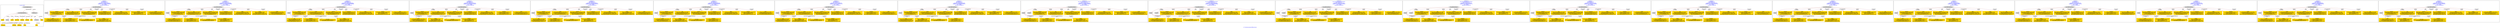 digraph n0 {
fontcolor="blue"
remincross="true"
label="s17-s-houston-museum-of-fine-arts.json"
subgraph cluster_0 {
label="1-correct model"
n2[style="filled",color="white",fillcolor="lightgray",label="CulturalHeritageObject1"];
n3[shape="plaintext",style="filled",fillcolor="gold",label="artyear"];
n4[style="filled",color="white",fillcolor="lightgray",label="Person1"];
n5[shape="plaintext",style="filled",fillcolor="gold",label="artdesc"];
n6[shape="plaintext",style="filled",fillcolor="gold",label="dimensions"];
n7[shape="plaintext",style="filled",fillcolor="gold",label="technique"];
n8[shape="plaintext",style="filled",fillcolor="gold",label="credittext"];
n9[shape="plaintext",style="filled",fillcolor="gold",label="title"];
n10[style="filled",color="white",fillcolor="lightgray",label="Document1"];
n11[shape="plaintext",style="filled",fillcolor="gold",label="nationality"];
n12[shape="plaintext",style="filled",fillcolor="gold",label="birthDate"];
n13[shape="plaintext",style="filled",fillcolor="gold",label="deathDate"];
n14[shape="plaintext",style="filled",fillcolor="gold",label="artist"];
n15[style="filled",color="white",fillcolor="lightgray",label="EuropeanaAggregation1"];
n16[style="filled",color="white",fillcolor="lightgray",label="WebResource1"];
n17[shape="plaintext",style="filled",fillcolor="gold",label="photo"];
n18[shape="plaintext",style="filled",fillcolor="gold",label="link"];
}
subgraph cluster_1 {
label="candidate 0\nlink coherence:1.0\nnode coherence:1.0\nconfidence:0.5729585574066515\nmapping score:0.6606831554991869\ncost:11.99999\n-precision:0.58-recall:0.44"
n20[style="filled",color="white",fillcolor="lightgray",label="CulturalHeritageObject1"];
n21[style="filled",color="white",fillcolor="lightgray",label="Person1"];
n22[shape="plaintext",style="filled",fillcolor="gold",label="artist\n[Person,nameOfThePerson,0.936]\n[CulturalHeritageObject,provenance,0.041]\n[CulturalHeritageObject,title,0.022]\n[Person,countryAssociatedWithThePerson,0.001]"];
n23[shape="plaintext",style="filled",fillcolor="gold",label="technique\n[CulturalHeritageObject,medium,0.997]\n[CulturalHeritageObject,title,0.002]\n[Concept,prefLabel,0.001]\n[Person,nameOfThePerson,0.001]"];
n24[shape="plaintext",style="filled",fillcolor="gold",label="title\n[CulturalHeritageObject,title,0.896]\n[Person,nameOfThePerson,0.067]\n[CulturalHeritageObject,provenance,0.026]\n[CulturalHeritageObject,extent,0.01]"];
n25[shape="plaintext",style="filled",fillcolor="gold",label="credittext\n[CulturalHeritageObject,provenance,0.918]\n[CulturalHeritageObject,rightsHolder,0.055]\n[CulturalHeritageObject,title,0.016]\n[Person,nameOfThePerson,0.011]"];
n26[shape="plaintext",style="filled",fillcolor="gold",label="dimensions\n[CulturalHeritageObject,extent,0.792]\n[Person,nameOfThePerson,0.207]\n[CulturalHeritageObject,title,0.001]\n[CulturalHeritageObject,medium,0.0]"];
n27[shape="plaintext",style="filled",fillcolor="gold",label="deathDate\n[Person,dateOfDeath,0.671]\n[CulturalHeritageObject,created,0.25]\n[Person,dateOfBirth,0.079]\n[CulturalHeritageObject,provenance,0.001]"];
n28[shape="plaintext",style="filled",fillcolor="gold",label="photo\n[Person,nameOfThePerson,0.946]\n[CulturalHeritageObject,extent,0.052]\n[CulturalHeritageObject,created,0.002]\n[CulturalHeritageObject,accessionNumber,0.001]"];
n29[shape="plaintext",style="filled",fillcolor="gold",label="nationality\n[Person,countryAssociatedWithThePerson,1.0]\n[CulturalHeritageObject,title,0.0]"];
n30[shape="plaintext",style="filled",fillcolor="gold",label="artyear\n[Person,dateOfDeath,0.434]\n[Person,dateOfBirth,0.234]\n[CulturalHeritageObject,created,0.228]\n[CulturalHeritageObject,provenance,0.104]"];
n31[shape="plaintext",style="filled",fillcolor="gold",label="birthDate\n[CulturalHeritageObject,created,0.476]\n[Person,dateOfBirth,0.407]\n[Person,dateOfDeath,0.114]\n[CulturalHeritageObject,provenance,0.004]"];
n32[shape="plaintext",style="filled",fillcolor="gold",label="artdesc\n[CulturalHeritageObject,title,0.639]\n[CulturalHeritageObject,provenance,0.246]\n[Person,nameOfThePerson,0.067]\n[Person,countryAssociatedWithThePerson,0.048]"];
}
subgraph cluster_2 {
label="candidate 1\nlink coherence:1.0\nnode coherence:1.0\nconfidence:0.5661967019280861\nmapping score:0.6584292036729984\ncost:11.99999\n-precision:0.75-recall:0.56"
n34[style="filled",color="white",fillcolor="lightgray",label="CulturalHeritageObject1"];
n35[style="filled",color="white",fillcolor="lightgray",label="Person1"];
n36[shape="plaintext",style="filled",fillcolor="gold",label="artist\n[Person,nameOfThePerson,0.936]\n[CulturalHeritageObject,provenance,0.041]\n[CulturalHeritageObject,title,0.022]\n[Person,countryAssociatedWithThePerson,0.001]"];
n37[shape="plaintext",style="filled",fillcolor="gold",label="technique\n[CulturalHeritageObject,medium,0.997]\n[CulturalHeritageObject,title,0.002]\n[Concept,prefLabel,0.001]\n[Person,nameOfThePerson,0.001]"];
n38[shape="plaintext",style="filled",fillcolor="gold",label="title\n[CulturalHeritageObject,title,0.896]\n[Person,nameOfThePerson,0.067]\n[CulturalHeritageObject,provenance,0.026]\n[CulturalHeritageObject,extent,0.01]"];
n39[shape="plaintext",style="filled",fillcolor="gold",label="credittext\n[CulturalHeritageObject,provenance,0.918]\n[CulturalHeritageObject,rightsHolder,0.055]\n[CulturalHeritageObject,title,0.016]\n[Person,nameOfThePerson,0.011]"];
n40[shape="plaintext",style="filled",fillcolor="gold",label="dimensions\n[CulturalHeritageObject,extent,0.792]\n[Person,nameOfThePerson,0.207]\n[CulturalHeritageObject,title,0.001]\n[CulturalHeritageObject,medium,0.0]"];
n41[shape="plaintext",style="filled",fillcolor="gold",label="deathDate\n[Person,dateOfDeath,0.671]\n[CulturalHeritageObject,created,0.25]\n[Person,dateOfBirth,0.079]\n[CulturalHeritageObject,provenance,0.001]"];
n42[shape="plaintext",style="filled",fillcolor="gold",label="photo\n[Person,nameOfThePerson,0.946]\n[CulturalHeritageObject,extent,0.052]\n[CulturalHeritageObject,created,0.002]\n[CulturalHeritageObject,accessionNumber,0.001]"];
n43[shape="plaintext",style="filled",fillcolor="gold",label="nationality\n[Person,countryAssociatedWithThePerson,1.0]\n[CulturalHeritageObject,title,0.0]"];
n44[shape="plaintext",style="filled",fillcolor="gold",label="artyear\n[Person,dateOfDeath,0.434]\n[Person,dateOfBirth,0.234]\n[CulturalHeritageObject,created,0.228]\n[CulturalHeritageObject,provenance,0.104]"];
n45[shape="plaintext",style="filled",fillcolor="gold",label="birthDate\n[CulturalHeritageObject,created,0.476]\n[Person,dateOfBirth,0.407]\n[Person,dateOfDeath,0.114]\n[CulturalHeritageObject,provenance,0.004]"];
n46[shape="plaintext",style="filled",fillcolor="gold",label="artdesc\n[CulturalHeritageObject,title,0.639]\n[CulturalHeritageObject,provenance,0.246]\n[Person,nameOfThePerson,0.067]\n[Person,countryAssociatedWithThePerson,0.048]"];
}
subgraph cluster_3 {
label="candidate 10\nlink coherence:1.0\nnode coherence:1.0\nconfidence:0.45194732006549043\nmapping score:0.6203460763854666\ncost:11.99999\n-precision:0.42-recall:0.31"
n48[style="filled",color="white",fillcolor="lightgray",label="CulturalHeritageObject1"];
n49[style="filled",color="white",fillcolor="lightgray",label="Person1"];
n50[shape="plaintext",style="filled",fillcolor="gold",label="title\n[CulturalHeritageObject,title,0.896]\n[Person,nameOfThePerson,0.067]\n[CulturalHeritageObject,provenance,0.026]\n[CulturalHeritageObject,extent,0.01]"];
n51[shape="plaintext",style="filled",fillcolor="gold",label="technique\n[CulturalHeritageObject,medium,0.997]\n[CulturalHeritageObject,title,0.002]\n[Concept,prefLabel,0.001]\n[Person,nameOfThePerson,0.001]"];
n52[shape="plaintext",style="filled",fillcolor="gold",label="artdesc\n[CulturalHeritageObject,title,0.639]\n[CulturalHeritageObject,provenance,0.246]\n[Person,nameOfThePerson,0.067]\n[Person,countryAssociatedWithThePerson,0.048]"];
n53[shape="plaintext",style="filled",fillcolor="gold",label="credittext\n[CulturalHeritageObject,provenance,0.918]\n[CulturalHeritageObject,rightsHolder,0.055]\n[CulturalHeritageObject,title,0.016]\n[Person,nameOfThePerson,0.011]"];
n54[shape="plaintext",style="filled",fillcolor="gold",label="dimensions\n[CulturalHeritageObject,extent,0.792]\n[Person,nameOfThePerson,0.207]\n[CulturalHeritageObject,title,0.001]\n[CulturalHeritageObject,medium,0.0]"];
n55[shape="plaintext",style="filled",fillcolor="gold",label="deathDate\n[Person,dateOfDeath,0.671]\n[CulturalHeritageObject,created,0.25]\n[Person,dateOfBirth,0.079]\n[CulturalHeritageObject,provenance,0.001]"];
n56[shape="plaintext",style="filled",fillcolor="gold",label="photo\n[Person,nameOfThePerson,0.946]\n[CulturalHeritageObject,extent,0.052]\n[CulturalHeritageObject,created,0.002]\n[CulturalHeritageObject,accessionNumber,0.001]"];
n57[shape="plaintext",style="filled",fillcolor="gold",label="nationality\n[Person,countryAssociatedWithThePerson,1.0]\n[CulturalHeritageObject,title,0.0]"];
n58[shape="plaintext",style="filled",fillcolor="gold",label="artyear\n[Person,dateOfDeath,0.434]\n[Person,dateOfBirth,0.234]\n[CulturalHeritageObject,created,0.228]\n[CulturalHeritageObject,provenance,0.104]"];
n59[shape="plaintext",style="filled",fillcolor="gold",label="birthDate\n[CulturalHeritageObject,created,0.476]\n[Person,dateOfBirth,0.407]\n[Person,dateOfDeath,0.114]\n[CulturalHeritageObject,provenance,0.004]"];
n60[shape="plaintext",style="filled",fillcolor="gold",label="artist\n[Person,nameOfThePerson,0.936]\n[CulturalHeritageObject,provenance,0.041]\n[CulturalHeritageObject,title,0.022]\n[Person,countryAssociatedWithThePerson,0.001]"];
}
subgraph cluster_4 {
label="candidate 11\nlink coherence:1.0\nnode coherence:1.0\nconfidence:0.44894265761052154\nmapping score:0.6193445222338102\ncost:11.99999\n-precision:0.5-recall:0.38"
n62[style="filled",color="white",fillcolor="lightgray",label="CulturalHeritageObject1"];
n63[style="filled",color="white",fillcolor="lightgray",label="Person1"];
n64[shape="plaintext",style="filled",fillcolor="gold",label="artdesc\n[CulturalHeritageObject,title,0.639]\n[CulturalHeritageObject,provenance,0.246]\n[Person,nameOfThePerson,0.067]\n[Person,countryAssociatedWithThePerson,0.048]"];
n65[shape="plaintext",style="filled",fillcolor="gold",label="technique\n[CulturalHeritageObject,medium,0.997]\n[CulturalHeritageObject,title,0.002]\n[Concept,prefLabel,0.001]\n[Person,nameOfThePerson,0.001]"];
n66[shape="plaintext",style="filled",fillcolor="gold",label="title\n[CulturalHeritageObject,title,0.896]\n[Person,nameOfThePerson,0.067]\n[CulturalHeritageObject,provenance,0.026]\n[CulturalHeritageObject,extent,0.01]"];
n67[shape="plaintext",style="filled",fillcolor="gold",label="credittext\n[CulturalHeritageObject,provenance,0.918]\n[CulturalHeritageObject,rightsHolder,0.055]\n[CulturalHeritageObject,title,0.016]\n[Person,nameOfThePerson,0.011]"];
n68[shape="plaintext",style="filled",fillcolor="gold",label="dimensions\n[CulturalHeritageObject,extent,0.792]\n[Person,nameOfThePerson,0.207]\n[CulturalHeritageObject,title,0.001]\n[CulturalHeritageObject,medium,0.0]"];
n69[shape="plaintext",style="filled",fillcolor="gold",label="artyear\n[Person,dateOfDeath,0.434]\n[Person,dateOfBirth,0.234]\n[CulturalHeritageObject,created,0.228]\n[CulturalHeritageObject,provenance,0.104]"];
n70[shape="plaintext",style="filled",fillcolor="gold",label="photo\n[Person,nameOfThePerson,0.946]\n[CulturalHeritageObject,extent,0.052]\n[CulturalHeritageObject,created,0.002]\n[CulturalHeritageObject,accessionNumber,0.001]"];
n71[shape="plaintext",style="filled",fillcolor="gold",label="nationality\n[Person,countryAssociatedWithThePerson,1.0]\n[CulturalHeritageObject,title,0.0]"];
n72[shape="plaintext",style="filled",fillcolor="gold",label="deathDate\n[Person,dateOfDeath,0.671]\n[CulturalHeritageObject,created,0.25]\n[Person,dateOfBirth,0.079]\n[CulturalHeritageObject,provenance,0.001]"];
n73[shape="plaintext",style="filled",fillcolor="gold",label="birthDate\n[CulturalHeritageObject,created,0.476]\n[Person,dateOfBirth,0.407]\n[Person,dateOfDeath,0.114]\n[CulturalHeritageObject,provenance,0.004]"];
n74[shape="plaintext",style="filled",fillcolor="gold",label="artist\n[Person,nameOfThePerson,0.936]\n[CulturalHeritageObject,provenance,0.041]\n[CulturalHeritageObject,title,0.022]\n[Person,countryAssociatedWithThePerson,0.001]"];
}
subgraph cluster_5 {
label="candidate 12\nlink coherence:1.0\nnode coherence:1.0\nconfidence:0.4451854645869252\nmapping score:0.6180921245592782\ncost:11.99999\n-precision:0.58-recall:0.44"
n76[style="filled",color="white",fillcolor="lightgray",label="CulturalHeritageObject1"];
n77[style="filled",color="white",fillcolor="lightgray",label="Person1"];
n78[shape="plaintext",style="filled",fillcolor="gold",label="title\n[CulturalHeritageObject,title,0.896]\n[Person,nameOfThePerson,0.067]\n[CulturalHeritageObject,provenance,0.026]\n[CulturalHeritageObject,extent,0.01]"];
n79[shape="plaintext",style="filled",fillcolor="gold",label="technique\n[CulturalHeritageObject,medium,0.997]\n[CulturalHeritageObject,title,0.002]\n[Concept,prefLabel,0.001]\n[Person,nameOfThePerson,0.001]"];
n80[shape="plaintext",style="filled",fillcolor="gold",label="artdesc\n[CulturalHeritageObject,title,0.639]\n[CulturalHeritageObject,provenance,0.246]\n[Person,nameOfThePerson,0.067]\n[Person,countryAssociatedWithThePerson,0.048]"];
n81[shape="plaintext",style="filled",fillcolor="gold",label="credittext\n[CulturalHeritageObject,provenance,0.918]\n[CulturalHeritageObject,rightsHolder,0.055]\n[CulturalHeritageObject,title,0.016]\n[Person,nameOfThePerson,0.011]"];
n82[shape="plaintext",style="filled",fillcolor="gold",label="dimensions\n[CulturalHeritageObject,extent,0.792]\n[Person,nameOfThePerson,0.207]\n[CulturalHeritageObject,title,0.001]\n[CulturalHeritageObject,medium,0.0]"];
n83[shape="plaintext",style="filled",fillcolor="gold",label="deathDate\n[Person,dateOfDeath,0.671]\n[CulturalHeritageObject,created,0.25]\n[Person,dateOfBirth,0.079]\n[CulturalHeritageObject,provenance,0.001]"];
n84[shape="plaintext",style="filled",fillcolor="gold",label="photo\n[Person,nameOfThePerson,0.946]\n[CulturalHeritageObject,extent,0.052]\n[CulturalHeritageObject,created,0.002]\n[CulturalHeritageObject,accessionNumber,0.001]"];
n85[shape="plaintext",style="filled",fillcolor="gold",label="nationality\n[Person,countryAssociatedWithThePerson,1.0]\n[CulturalHeritageObject,title,0.0]"];
n86[shape="plaintext",style="filled",fillcolor="gold",label="artyear\n[Person,dateOfDeath,0.434]\n[Person,dateOfBirth,0.234]\n[CulturalHeritageObject,created,0.228]\n[CulturalHeritageObject,provenance,0.104]"];
n87[shape="plaintext",style="filled",fillcolor="gold",label="birthDate\n[CulturalHeritageObject,created,0.476]\n[Person,dateOfBirth,0.407]\n[Person,dateOfDeath,0.114]\n[CulturalHeritageObject,provenance,0.004]"];
n88[shape="plaintext",style="filled",fillcolor="gold",label="artist\n[Person,nameOfThePerson,0.936]\n[CulturalHeritageObject,provenance,0.041]\n[CulturalHeritageObject,title,0.022]\n[Person,countryAssociatedWithThePerson,0.001]"];
}
subgraph cluster_6 {
label="candidate 13\nlink coherence:1.0\nnode coherence:1.0\nconfidence:0.43964680539533385\nmapping score:0.6162459048287476\ncost:11.99999\n-precision:0.42-recall:0.31"
n90[style="filled",color="white",fillcolor="lightgray",label="CulturalHeritageObject1"];
n91[style="filled",color="white",fillcolor="lightgray",label="Person1"];
n92[shape="plaintext",style="filled",fillcolor="gold",label="artdesc\n[CulturalHeritageObject,title,0.639]\n[CulturalHeritageObject,provenance,0.246]\n[Person,nameOfThePerson,0.067]\n[Person,countryAssociatedWithThePerson,0.048]"];
n93[shape="plaintext",style="filled",fillcolor="gold",label="technique\n[CulturalHeritageObject,medium,0.997]\n[CulturalHeritageObject,title,0.002]\n[Concept,prefLabel,0.001]\n[Person,nameOfThePerson,0.001]"];
n94[shape="plaintext",style="filled",fillcolor="gold",label="title\n[CulturalHeritageObject,title,0.896]\n[Person,nameOfThePerson,0.067]\n[CulturalHeritageObject,provenance,0.026]\n[CulturalHeritageObject,extent,0.01]"];
n95[shape="plaintext",style="filled",fillcolor="gold",label="credittext\n[CulturalHeritageObject,provenance,0.918]\n[CulturalHeritageObject,rightsHolder,0.055]\n[CulturalHeritageObject,title,0.016]\n[Person,nameOfThePerson,0.011]"];
n96[shape="plaintext",style="filled",fillcolor="gold",label="dimensions\n[CulturalHeritageObject,extent,0.792]\n[Person,nameOfThePerson,0.207]\n[CulturalHeritageObject,title,0.001]\n[CulturalHeritageObject,medium,0.0]"];
n97[shape="plaintext",style="filled",fillcolor="gold",label="artyear\n[Person,dateOfDeath,0.434]\n[Person,dateOfBirth,0.234]\n[CulturalHeritageObject,created,0.228]\n[CulturalHeritageObject,provenance,0.104]"];
n98[shape="plaintext",style="filled",fillcolor="gold",label="photo\n[Person,nameOfThePerson,0.946]\n[CulturalHeritageObject,extent,0.052]\n[CulturalHeritageObject,created,0.002]\n[CulturalHeritageObject,accessionNumber,0.001]"];
n99[shape="plaintext",style="filled",fillcolor="gold",label="nationality\n[Person,countryAssociatedWithThePerson,1.0]\n[CulturalHeritageObject,title,0.0]"];
n100[shape="plaintext",style="filled",fillcolor="gold",label="deathDate\n[Person,dateOfDeath,0.671]\n[CulturalHeritageObject,created,0.25]\n[Person,dateOfBirth,0.079]\n[CulturalHeritageObject,provenance,0.001]"];
n101[shape="plaintext",style="filled",fillcolor="gold",label="birthDate\n[CulturalHeritageObject,created,0.476]\n[Person,dateOfBirth,0.407]\n[Person,dateOfDeath,0.114]\n[CulturalHeritageObject,provenance,0.004]"];
n102[shape="plaintext",style="filled",fillcolor="gold",label="artist\n[Person,nameOfThePerson,0.936]\n[CulturalHeritageObject,provenance,0.041]\n[CulturalHeritageObject,title,0.022]\n[Person,countryAssociatedWithThePerson,0.001]"];
}
subgraph cluster_7 {
label="candidate 14\nlink coherence:1.0\nnode coherence:1.0\nconfidence:0.42564714183043156\nmapping score:0.6115793503071135\ncost:11.99999\n-precision:0.42-recall:0.31"
n104[style="filled",color="white",fillcolor="lightgray",label="CulturalHeritageObject1"];
n105[style="filled",color="white",fillcolor="lightgray",label="Person1"];
n106[shape="plaintext",style="filled",fillcolor="gold",label="title\n[CulturalHeritageObject,title,0.896]\n[Person,nameOfThePerson,0.067]\n[CulturalHeritageObject,provenance,0.026]\n[CulturalHeritageObject,extent,0.01]"];
n107[shape="plaintext",style="filled",fillcolor="gold",label="technique\n[CulturalHeritageObject,medium,0.997]\n[CulturalHeritageObject,title,0.002]\n[Concept,prefLabel,0.001]\n[Person,nameOfThePerson,0.001]"];
n108[shape="plaintext",style="filled",fillcolor="gold",label="artdesc\n[CulturalHeritageObject,title,0.639]\n[CulturalHeritageObject,provenance,0.246]\n[Person,nameOfThePerson,0.067]\n[Person,countryAssociatedWithThePerson,0.048]"];
n109[shape="plaintext",style="filled",fillcolor="gold",label="credittext\n[CulturalHeritageObject,provenance,0.918]\n[CulturalHeritageObject,rightsHolder,0.055]\n[CulturalHeritageObject,title,0.016]\n[Person,nameOfThePerson,0.011]"];
n110[shape="plaintext",style="filled",fillcolor="gold",label="dimensions\n[CulturalHeritageObject,extent,0.792]\n[Person,nameOfThePerson,0.207]\n[CulturalHeritageObject,title,0.001]\n[CulturalHeritageObject,medium,0.0]"];
n111[shape="plaintext",style="filled",fillcolor="gold",label="artyear\n[Person,dateOfDeath,0.434]\n[Person,dateOfBirth,0.234]\n[CulturalHeritageObject,created,0.228]\n[CulturalHeritageObject,provenance,0.104]"];
n112[shape="plaintext",style="filled",fillcolor="gold",label="photo\n[Person,nameOfThePerson,0.946]\n[CulturalHeritageObject,extent,0.052]\n[CulturalHeritageObject,created,0.002]\n[CulturalHeritageObject,accessionNumber,0.001]"];
n113[shape="plaintext",style="filled",fillcolor="gold",label="nationality\n[Person,countryAssociatedWithThePerson,1.0]\n[CulturalHeritageObject,title,0.0]"];
n114[shape="plaintext",style="filled",fillcolor="gold",label="deathDate\n[Person,dateOfDeath,0.671]\n[CulturalHeritageObject,created,0.25]\n[Person,dateOfBirth,0.079]\n[CulturalHeritageObject,provenance,0.001]"];
n115[shape="plaintext",style="filled",fillcolor="gold",label="birthDate\n[CulturalHeritageObject,created,0.476]\n[Person,dateOfBirth,0.407]\n[Person,dateOfDeath,0.114]\n[CulturalHeritageObject,provenance,0.004]"];
n116[shape="plaintext",style="filled",fillcolor="gold",label="artist\n[Person,nameOfThePerson,0.936]\n[CulturalHeritageObject,provenance,0.041]\n[CulturalHeritageObject,title,0.022]\n[Person,countryAssociatedWithThePerson,0.001]"];
}
subgraph cluster_8 {
label="candidate 15\nlink coherence:1.0\nnode coherence:1.0\nconfidence:0.41635128961524387\nmapping score:0.6084807329020511\ncost:11.99999\n-precision:0.33-recall:0.25"
n118[style="filled",color="white",fillcolor="lightgray",label="CulturalHeritageObject1"];
n119[style="filled",color="white",fillcolor="lightgray",label="Person1"];
n120[shape="plaintext",style="filled",fillcolor="gold",label="title\n[CulturalHeritageObject,title,0.896]\n[Person,nameOfThePerson,0.067]\n[CulturalHeritageObject,provenance,0.026]\n[CulturalHeritageObject,extent,0.01]"];
n121[shape="plaintext",style="filled",fillcolor="gold",label="technique\n[CulturalHeritageObject,medium,0.997]\n[CulturalHeritageObject,title,0.002]\n[Concept,prefLabel,0.001]\n[Person,nameOfThePerson,0.001]"];
n122[shape="plaintext",style="filled",fillcolor="gold",label="artdesc\n[CulturalHeritageObject,title,0.639]\n[CulturalHeritageObject,provenance,0.246]\n[Person,nameOfThePerson,0.067]\n[Person,countryAssociatedWithThePerson,0.048]"];
n123[shape="plaintext",style="filled",fillcolor="gold",label="credittext\n[CulturalHeritageObject,provenance,0.918]\n[CulturalHeritageObject,rightsHolder,0.055]\n[CulturalHeritageObject,title,0.016]\n[Person,nameOfThePerson,0.011]"];
n124[shape="plaintext",style="filled",fillcolor="gold",label="dimensions\n[CulturalHeritageObject,extent,0.792]\n[Person,nameOfThePerson,0.207]\n[CulturalHeritageObject,title,0.001]\n[CulturalHeritageObject,medium,0.0]"];
n125[shape="plaintext",style="filled",fillcolor="gold",label="artyear\n[Person,dateOfDeath,0.434]\n[Person,dateOfBirth,0.234]\n[CulturalHeritageObject,created,0.228]\n[CulturalHeritageObject,provenance,0.104]"];
n126[shape="plaintext",style="filled",fillcolor="gold",label="photo\n[Person,nameOfThePerson,0.946]\n[CulturalHeritageObject,extent,0.052]\n[CulturalHeritageObject,created,0.002]\n[CulturalHeritageObject,accessionNumber,0.001]"];
n127[shape="plaintext",style="filled",fillcolor="gold",label="nationality\n[Person,countryAssociatedWithThePerson,1.0]\n[CulturalHeritageObject,title,0.0]"];
n128[shape="plaintext",style="filled",fillcolor="gold",label="deathDate\n[Person,dateOfDeath,0.671]\n[CulturalHeritageObject,created,0.25]\n[Person,dateOfBirth,0.079]\n[CulturalHeritageObject,provenance,0.001]"];
n129[shape="plaintext",style="filled",fillcolor="gold",label="birthDate\n[CulturalHeritageObject,created,0.476]\n[Person,dateOfBirth,0.407]\n[Person,dateOfDeath,0.114]\n[CulturalHeritageObject,provenance,0.004]"];
n130[shape="plaintext",style="filled",fillcolor="gold",label="artist\n[Person,nameOfThePerson,0.936]\n[CulturalHeritageObject,provenance,0.041]\n[CulturalHeritageObject,title,0.022]\n[Person,countryAssociatedWithThePerson,0.001]"];
}
subgraph cluster_9 {
label="candidate 16\nlink coherence:0.9230769230769231\nnode coherence:1.0\nconfidence:0.5729585574066515\nmapping score:0.6606831554991869\ncost:12.99999\n-precision:0.54-recall:0.44"
n132[style="filled",color="white",fillcolor="lightgray",label="CulturalHeritageObject1"];
n133[style="filled",color="white",fillcolor="lightgray",label="Person1"];
n134[style="filled",color="white",fillcolor="lightgray",label="Concept1"];
n135[shape="plaintext",style="filled",fillcolor="gold",label="artist\n[Person,nameOfThePerson,0.936]\n[CulturalHeritageObject,provenance,0.041]\n[CulturalHeritageObject,title,0.022]\n[Person,countryAssociatedWithThePerson,0.001]"];
n136[shape="plaintext",style="filled",fillcolor="gold",label="technique\n[CulturalHeritageObject,medium,0.997]\n[CulturalHeritageObject,title,0.002]\n[Concept,prefLabel,0.001]\n[Person,nameOfThePerson,0.001]"];
n137[shape="plaintext",style="filled",fillcolor="gold",label="title\n[CulturalHeritageObject,title,0.896]\n[Person,nameOfThePerson,0.067]\n[CulturalHeritageObject,provenance,0.026]\n[CulturalHeritageObject,extent,0.01]"];
n138[shape="plaintext",style="filled",fillcolor="gold",label="credittext\n[CulturalHeritageObject,provenance,0.918]\n[CulturalHeritageObject,rightsHolder,0.055]\n[CulturalHeritageObject,title,0.016]\n[Person,nameOfThePerson,0.011]"];
n139[shape="plaintext",style="filled",fillcolor="gold",label="dimensions\n[CulturalHeritageObject,extent,0.792]\n[Person,nameOfThePerson,0.207]\n[CulturalHeritageObject,title,0.001]\n[CulturalHeritageObject,medium,0.0]"];
n140[shape="plaintext",style="filled",fillcolor="gold",label="deathDate\n[Person,dateOfDeath,0.671]\n[CulturalHeritageObject,created,0.25]\n[Person,dateOfBirth,0.079]\n[CulturalHeritageObject,provenance,0.001]"];
n141[shape="plaintext",style="filled",fillcolor="gold",label="photo\n[Person,nameOfThePerson,0.946]\n[CulturalHeritageObject,extent,0.052]\n[CulturalHeritageObject,created,0.002]\n[CulturalHeritageObject,accessionNumber,0.001]"];
n142[shape="plaintext",style="filled",fillcolor="gold",label="nationality\n[Person,countryAssociatedWithThePerson,1.0]\n[CulturalHeritageObject,title,0.0]"];
n143[shape="plaintext",style="filled",fillcolor="gold",label="artyear\n[Person,dateOfDeath,0.434]\n[Person,dateOfBirth,0.234]\n[CulturalHeritageObject,created,0.228]\n[CulturalHeritageObject,provenance,0.104]"];
n144[shape="plaintext",style="filled",fillcolor="gold",label="birthDate\n[CulturalHeritageObject,created,0.476]\n[Person,dateOfBirth,0.407]\n[Person,dateOfDeath,0.114]\n[CulturalHeritageObject,provenance,0.004]"];
n145[shape="plaintext",style="filled",fillcolor="gold",label="artdesc\n[CulturalHeritageObject,title,0.639]\n[CulturalHeritageObject,provenance,0.246]\n[Person,nameOfThePerson,0.067]\n[Person,countryAssociatedWithThePerson,0.048]"];
}
subgraph cluster_10 {
label="candidate 17\nlink coherence:0.9230769230769231\nnode coherence:1.0\nconfidence:0.5661967019280861\nmapping score:0.6584292036729984\ncost:12.99999\n-precision:0.69-recall:0.56"
n147[style="filled",color="white",fillcolor="lightgray",label="CulturalHeritageObject1"];
n148[style="filled",color="white",fillcolor="lightgray",label="Person1"];
n149[style="filled",color="white",fillcolor="lightgray",label="Concept1"];
n150[shape="plaintext",style="filled",fillcolor="gold",label="artist\n[Person,nameOfThePerson,0.936]\n[CulturalHeritageObject,provenance,0.041]\n[CulturalHeritageObject,title,0.022]\n[Person,countryAssociatedWithThePerson,0.001]"];
n151[shape="plaintext",style="filled",fillcolor="gold",label="technique\n[CulturalHeritageObject,medium,0.997]\n[CulturalHeritageObject,title,0.002]\n[Concept,prefLabel,0.001]\n[Person,nameOfThePerson,0.001]"];
n152[shape="plaintext",style="filled",fillcolor="gold",label="title\n[CulturalHeritageObject,title,0.896]\n[Person,nameOfThePerson,0.067]\n[CulturalHeritageObject,provenance,0.026]\n[CulturalHeritageObject,extent,0.01]"];
n153[shape="plaintext",style="filled",fillcolor="gold",label="credittext\n[CulturalHeritageObject,provenance,0.918]\n[CulturalHeritageObject,rightsHolder,0.055]\n[CulturalHeritageObject,title,0.016]\n[Person,nameOfThePerson,0.011]"];
n154[shape="plaintext",style="filled",fillcolor="gold",label="dimensions\n[CulturalHeritageObject,extent,0.792]\n[Person,nameOfThePerson,0.207]\n[CulturalHeritageObject,title,0.001]\n[CulturalHeritageObject,medium,0.0]"];
n155[shape="plaintext",style="filled",fillcolor="gold",label="deathDate\n[Person,dateOfDeath,0.671]\n[CulturalHeritageObject,created,0.25]\n[Person,dateOfBirth,0.079]\n[CulturalHeritageObject,provenance,0.001]"];
n156[shape="plaintext",style="filled",fillcolor="gold",label="photo\n[Person,nameOfThePerson,0.946]\n[CulturalHeritageObject,extent,0.052]\n[CulturalHeritageObject,created,0.002]\n[CulturalHeritageObject,accessionNumber,0.001]"];
n157[shape="plaintext",style="filled",fillcolor="gold",label="nationality\n[Person,countryAssociatedWithThePerson,1.0]\n[CulturalHeritageObject,title,0.0]"];
n158[shape="plaintext",style="filled",fillcolor="gold",label="artyear\n[Person,dateOfDeath,0.434]\n[Person,dateOfBirth,0.234]\n[CulturalHeritageObject,created,0.228]\n[CulturalHeritageObject,provenance,0.104]"];
n159[shape="plaintext",style="filled",fillcolor="gold",label="birthDate\n[CulturalHeritageObject,created,0.476]\n[Person,dateOfBirth,0.407]\n[Person,dateOfDeath,0.114]\n[CulturalHeritageObject,provenance,0.004]"];
n160[shape="plaintext",style="filled",fillcolor="gold",label="artdesc\n[CulturalHeritageObject,title,0.639]\n[CulturalHeritageObject,provenance,0.246]\n[Person,nameOfThePerson,0.067]\n[Person,countryAssociatedWithThePerson,0.048]"];
}
subgraph cluster_11 {
label="candidate 18\nlink coherence:0.9230769230769231\nnode coherence:1.0\nconfidence:0.5466583791715925\nmapping score:0.6519164294208339\ncost:12.99999\n-precision:0.54-recall:0.44"
n162[style="filled",color="white",fillcolor="lightgray",label="CulturalHeritageObject1"];
n163[style="filled",color="white",fillcolor="lightgray",label="Person1"];
n164[style="filled",color="white",fillcolor="lightgray",label="Concept1"];
n165[shape="plaintext",style="filled",fillcolor="gold",label="artist\n[Person,nameOfThePerson,0.936]\n[CulturalHeritageObject,provenance,0.041]\n[CulturalHeritageObject,title,0.022]\n[Person,countryAssociatedWithThePerson,0.001]"];
n166[shape="plaintext",style="filled",fillcolor="gold",label="technique\n[CulturalHeritageObject,medium,0.997]\n[CulturalHeritageObject,title,0.002]\n[Concept,prefLabel,0.001]\n[Person,nameOfThePerson,0.001]"];
n167[shape="plaintext",style="filled",fillcolor="gold",label="title\n[CulturalHeritageObject,title,0.896]\n[Person,nameOfThePerson,0.067]\n[CulturalHeritageObject,provenance,0.026]\n[CulturalHeritageObject,extent,0.01]"];
n168[shape="plaintext",style="filled",fillcolor="gold",label="credittext\n[CulturalHeritageObject,provenance,0.918]\n[CulturalHeritageObject,rightsHolder,0.055]\n[CulturalHeritageObject,title,0.016]\n[Person,nameOfThePerson,0.011]"];
n169[shape="plaintext",style="filled",fillcolor="gold",label="dimensions\n[CulturalHeritageObject,extent,0.792]\n[Person,nameOfThePerson,0.207]\n[CulturalHeritageObject,title,0.001]\n[CulturalHeritageObject,medium,0.0]"];
n170[shape="plaintext",style="filled",fillcolor="gold",label="artyear\n[Person,dateOfDeath,0.434]\n[Person,dateOfBirth,0.234]\n[CulturalHeritageObject,created,0.228]\n[CulturalHeritageObject,provenance,0.104]"];
n171[shape="plaintext",style="filled",fillcolor="gold",label="photo\n[Person,nameOfThePerson,0.946]\n[CulturalHeritageObject,extent,0.052]\n[CulturalHeritageObject,created,0.002]\n[CulturalHeritageObject,accessionNumber,0.001]"];
n172[shape="plaintext",style="filled",fillcolor="gold",label="nationality\n[Person,countryAssociatedWithThePerson,1.0]\n[CulturalHeritageObject,title,0.0]"];
n173[shape="plaintext",style="filled",fillcolor="gold",label="deathDate\n[Person,dateOfDeath,0.671]\n[CulturalHeritageObject,created,0.25]\n[Person,dateOfBirth,0.079]\n[CulturalHeritageObject,provenance,0.001]"];
n174[shape="plaintext",style="filled",fillcolor="gold",label="birthDate\n[CulturalHeritageObject,created,0.476]\n[Person,dateOfBirth,0.407]\n[Person,dateOfDeath,0.114]\n[CulturalHeritageObject,provenance,0.004]"];
n175[shape="plaintext",style="filled",fillcolor="gold",label="artdesc\n[CulturalHeritageObject,title,0.639]\n[CulturalHeritageObject,provenance,0.246]\n[Person,nameOfThePerson,0.067]\n[Person,countryAssociatedWithThePerson,0.048]"];
}
subgraph cluster_12 {
label="candidate 19\nlink coherence:0.9230769230769231\nnode coherence:1.0\nconfidence:0.5373625269564049\nmapping score:0.6488178120157714\ncost:12.99999\n-precision:0.46-recall:0.38"
n177[style="filled",color="white",fillcolor="lightgray",label="CulturalHeritageObject1"];
n178[style="filled",color="white",fillcolor="lightgray",label="Person1"];
n179[style="filled",color="white",fillcolor="lightgray",label="Concept1"];
n180[shape="plaintext",style="filled",fillcolor="gold",label="artist\n[Person,nameOfThePerson,0.936]\n[CulturalHeritageObject,provenance,0.041]\n[CulturalHeritageObject,title,0.022]\n[Person,countryAssociatedWithThePerson,0.001]"];
n181[shape="plaintext",style="filled",fillcolor="gold",label="technique\n[CulturalHeritageObject,medium,0.997]\n[CulturalHeritageObject,title,0.002]\n[Concept,prefLabel,0.001]\n[Person,nameOfThePerson,0.001]"];
n182[shape="plaintext",style="filled",fillcolor="gold",label="title\n[CulturalHeritageObject,title,0.896]\n[Person,nameOfThePerson,0.067]\n[CulturalHeritageObject,provenance,0.026]\n[CulturalHeritageObject,extent,0.01]"];
n183[shape="plaintext",style="filled",fillcolor="gold",label="credittext\n[CulturalHeritageObject,provenance,0.918]\n[CulturalHeritageObject,rightsHolder,0.055]\n[CulturalHeritageObject,title,0.016]\n[Person,nameOfThePerson,0.011]"];
n184[shape="plaintext",style="filled",fillcolor="gold",label="dimensions\n[CulturalHeritageObject,extent,0.792]\n[Person,nameOfThePerson,0.207]\n[CulturalHeritageObject,title,0.001]\n[CulturalHeritageObject,medium,0.0]"];
n185[shape="plaintext",style="filled",fillcolor="gold",label="artyear\n[Person,dateOfDeath,0.434]\n[Person,dateOfBirth,0.234]\n[CulturalHeritageObject,created,0.228]\n[CulturalHeritageObject,provenance,0.104]"];
n186[shape="plaintext",style="filled",fillcolor="gold",label="photo\n[Person,nameOfThePerson,0.946]\n[CulturalHeritageObject,extent,0.052]\n[CulturalHeritageObject,created,0.002]\n[CulturalHeritageObject,accessionNumber,0.001]"];
n187[shape="plaintext",style="filled",fillcolor="gold",label="nationality\n[Person,countryAssociatedWithThePerson,1.0]\n[CulturalHeritageObject,title,0.0]"];
n188[shape="plaintext",style="filled",fillcolor="gold",label="deathDate\n[Person,dateOfDeath,0.671]\n[CulturalHeritageObject,created,0.25]\n[Person,dateOfBirth,0.079]\n[CulturalHeritageObject,provenance,0.001]"];
n189[shape="plaintext",style="filled",fillcolor="gold",label="birthDate\n[CulturalHeritageObject,created,0.476]\n[Person,dateOfBirth,0.407]\n[Person,dateOfDeath,0.114]\n[CulturalHeritageObject,provenance,0.004]"];
n190[shape="plaintext",style="filled",fillcolor="gold",label="artdesc\n[CulturalHeritageObject,title,0.639]\n[CulturalHeritageObject,provenance,0.246]\n[Person,nameOfThePerson,0.067]\n[Person,countryAssociatedWithThePerson,0.048]"];
}
subgraph cluster_13 {
label="candidate 2\nlink coherence:1.0\nnode coherence:1.0\nconfidence:0.5466583791715925\nmapping score:0.6519164294208339\ncost:11.99999\n-precision:0.58-recall:0.44"
n192[style="filled",color="white",fillcolor="lightgray",label="CulturalHeritageObject1"];
n193[style="filled",color="white",fillcolor="lightgray",label="Person1"];
n194[shape="plaintext",style="filled",fillcolor="gold",label="artist\n[Person,nameOfThePerson,0.936]\n[CulturalHeritageObject,provenance,0.041]\n[CulturalHeritageObject,title,0.022]\n[Person,countryAssociatedWithThePerson,0.001]"];
n195[shape="plaintext",style="filled",fillcolor="gold",label="technique\n[CulturalHeritageObject,medium,0.997]\n[CulturalHeritageObject,title,0.002]\n[Concept,prefLabel,0.001]\n[Person,nameOfThePerson,0.001]"];
n196[shape="plaintext",style="filled",fillcolor="gold",label="title\n[CulturalHeritageObject,title,0.896]\n[Person,nameOfThePerson,0.067]\n[CulturalHeritageObject,provenance,0.026]\n[CulturalHeritageObject,extent,0.01]"];
n197[shape="plaintext",style="filled",fillcolor="gold",label="credittext\n[CulturalHeritageObject,provenance,0.918]\n[CulturalHeritageObject,rightsHolder,0.055]\n[CulturalHeritageObject,title,0.016]\n[Person,nameOfThePerson,0.011]"];
n198[shape="plaintext",style="filled",fillcolor="gold",label="dimensions\n[CulturalHeritageObject,extent,0.792]\n[Person,nameOfThePerson,0.207]\n[CulturalHeritageObject,title,0.001]\n[CulturalHeritageObject,medium,0.0]"];
n199[shape="plaintext",style="filled",fillcolor="gold",label="artyear\n[Person,dateOfDeath,0.434]\n[Person,dateOfBirth,0.234]\n[CulturalHeritageObject,created,0.228]\n[CulturalHeritageObject,provenance,0.104]"];
n200[shape="plaintext",style="filled",fillcolor="gold",label="photo\n[Person,nameOfThePerson,0.946]\n[CulturalHeritageObject,extent,0.052]\n[CulturalHeritageObject,created,0.002]\n[CulturalHeritageObject,accessionNumber,0.001]"];
n201[shape="plaintext",style="filled",fillcolor="gold",label="nationality\n[Person,countryAssociatedWithThePerson,1.0]\n[CulturalHeritageObject,title,0.0]"];
n202[shape="plaintext",style="filled",fillcolor="gold",label="deathDate\n[Person,dateOfDeath,0.671]\n[CulturalHeritageObject,created,0.25]\n[Person,dateOfBirth,0.079]\n[CulturalHeritageObject,provenance,0.001]"];
n203[shape="plaintext",style="filled",fillcolor="gold",label="birthDate\n[CulturalHeritageObject,created,0.476]\n[Person,dateOfBirth,0.407]\n[Person,dateOfDeath,0.114]\n[CulturalHeritageObject,provenance,0.004]"];
n204[shape="plaintext",style="filled",fillcolor="gold",label="artdesc\n[CulturalHeritageObject,title,0.639]\n[CulturalHeritageObject,provenance,0.246]\n[Person,nameOfThePerson,0.067]\n[Person,countryAssociatedWithThePerson,0.048]"];
}
subgraph cluster_14 {
label="candidate 3\nlink coherence:1.0\nnode coherence:1.0\nconfidence:0.5373625269564049\nmapping score:0.6488178120157714\ncost:11.99999\n-precision:0.5-recall:0.38"
n206[style="filled",color="white",fillcolor="lightgray",label="CulturalHeritageObject1"];
n207[style="filled",color="white",fillcolor="lightgray",label="Person1"];
n208[shape="plaintext",style="filled",fillcolor="gold",label="artist\n[Person,nameOfThePerson,0.936]\n[CulturalHeritageObject,provenance,0.041]\n[CulturalHeritageObject,title,0.022]\n[Person,countryAssociatedWithThePerson,0.001]"];
n209[shape="plaintext",style="filled",fillcolor="gold",label="technique\n[CulturalHeritageObject,medium,0.997]\n[CulturalHeritageObject,title,0.002]\n[Concept,prefLabel,0.001]\n[Person,nameOfThePerson,0.001]"];
n210[shape="plaintext",style="filled",fillcolor="gold",label="title\n[CulturalHeritageObject,title,0.896]\n[Person,nameOfThePerson,0.067]\n[CulturalHeritageObject,provenance,0.026]\n[CulturalHeritageObject,extent,0.01]"];
n211[shape="plaintext",style="filled",fillcolor="gold",label="credittext\n[CulturalHeritageObject,provenance,0.918]\n[CulturalHeritageObject,rightsHolder,0.055]\n[CulturalHeritageObject,title,0.016]\n[Person,nameOfThePerson,0.011]"];
n212[shape="plaintext",style="filled",fillcolor="gold",label="dimensions\n[CulturalHeritageObject,extent,0.792]\n[Person,nameOfThePerson,0.207]\n[CulturalHeritageObject,title,0.001]\n[CulturalHeritageObject,medium,0.0]"];
n213[shape="plaintext",style="filled",fillcolor="gold",label="artyear\n[Person,dateOfDeath,0.434]\n[Person,dateOfBirth,0.234]\n[CulturalHeritageObject,created,0.228]\n[CulturalHeritageObject,provenance,0.104]"];
n214[shape="plaintext",style="filled",fillcolor="gold",label="photo\n[Person,nameOfThePerson,0.946]\n[CulturalHeritageObject,extent,0.052]\n[CulturalHeritageObject,created,0.002]\n[CulturalHeritageObject,accessionNumber,0.001]"];
n215[shape="plaintext",style="filled",fillcolor="gold",label="nationality\n[Person,countryAssociatedWithThePerson,1.0]\n[CulturalHeritageObject,title,0.0]"];
n216[shape="plaintext",style="filled",fillcolor="gold",label="deathDate\n[Person,dateOfDeath,0.671]\n[CulturalHeritageObject,created,0.25]\n[Person,dateOfBirth,0.079]\n[CulturalHeritageObject,provenance,0.001]"];
n217[shape="plaintext",style="filled",fillcolor="gold",label="birthDate\n[CulturalHeritageObject,created,0.476]\n[Person,dateOfBirth,0.407]\n[Person,dateOfDeath,0.114]\n[CulturalHeritageObject,provenance,0.004]"];
n218[shape="plaintext",style="filled",fillcolor="gold",label="artdesc\n[CulturalHeritageObject,title,0.639]\n[CulturalHeritageObject,provenance,0.246]\n[Person,nameOfThePerson,0.067]\n[Person,countryAssociatedWithThePerson,0.048]"];
}
subgraph cluster_15 {
label="candidate 4\nlink coherence:1.0\nnode coherence:1.0\nconfidence:0.5295799925325292\nmapping score:0.6462236338744795\ncost:11.99999\n-precision:0.5-recall:0.38"
n220[style="filled",color="white",fillcolor="lightgray",label="CulturalHeritageObject1"];
n221[style="filled",color="white",fillcolor="lightgray",label="Person1"];
n222[shape="plaintext",style="filled",fillcolor="gold",label="artist\n[Person,nameOfThePerson,0.936]\n[CulturalHeritageObject,provenance,0.041]\n[CulturalHeritageObject,title,0.022]\n[Person,countryAssociatedWithThePerson,0.001]"];
n223[shape="plaintext",style="filled",fillcolor="gold",label="technique\n[CulturalHeritageObject,medium,0.997]\n[CulturalHeritageObject,title,0.002]\n[Concept,prefLabel,0.001]\n[Person,nameOfThePerson,0.001]"];
n224[shape="plaintext",style="filled",fillcolor="gold",label="artdesc\n[CulturalHeritageObject,title,0.639]\n[CulturalHeritageObject,provenance,0.246]\n[Person,nameOfThePerson,0.067]\n[Person,countryAssociatedWithThePerson,0.048]"];
n225[shape="plaintext",style="filled",fillcolor="gold",label="credittext\n[CulturalHeritageObject,provenance,0.918]\n[CulturalHeritageObject,rightsHolder,0.055]\n[CulturalHeritageObject,title,0.016]\n[Person,nameOfThePerson,0.011]"];
n226[shape="plaintext",style="filled",fillcolor="gold",label="dimensions\n[CulturalHeritageObject,extent,0.792]\n[Person,nameOfThePerson,0.207]\n[CulturalHeritageObject,title,0.001]\n[CulturalHeritageObject,medium,0.0]"];
n227[shape="plaintext",style="filled",fillcolor="gold",label="deathDate\n[Person,dateOfDeath,0.671]\n[CulturalHeritageObject,created,0.25]\n[Person,dateOfBirth,0.079]\n[CulturalHeritageObject,provenance,0.001]"];
n228[shape="plaintext",style="filled",fillcolor="gold",label="photo\n[Person,nameOfThePerson,0.946]\n[CulturalHeritageObject,extent,0.052]\n[CulturalHeritageObject,created,0.002]\n[CulturalHeritageObject,accessionNumber,0.001]"];
n229[shape="plaintext",style="filled",fillcolor="gold",label="nationality\n[Person,countryAssociatedWithThePerson,1.0]\n[CulturalHeritageObject,title,0.0]"];
n230[shape="plaintext",style="filled",fillcolor="gold",label="artyear\n[Person,dateOfDeath,0.434]\n[Person,dateOfBirth,0.234]\n[CulturalHeritageObject,created,0.228]\n[CulturalHeritageObject,provenance,0.104]"];
n231[shape="plaintext",style="filled",fillcolor="gold",label="birthDate\n[CulturalHeritageObject,created,0.476]\n[Person,dateOfBirth,0.407]\n[Person,dateOfDeath,0.114]\n[CulturalHeritageObject,provenance,0.004]"];
n232[shape="plaintext",style="filled",fillcolor="gold",label="title\n[CulturalHeritageObject,title,0.896]\n[Person,nameOfThePerson,0.067]\n[CulturalHeritageObject,provenance,0.026]\n[CulturalHeritageObject,extent,0.01]"];
}
subgraph cluster_16 {
label="candidate 5\nlink coherence:1.0\nnode coherence:1.0\nconfidence:0.522818137053964\nmapping score:0.6439696820482911\ncost:11.99999\n-precision:0.67-recall:0.5"
n234[style="filled",color="white",fillcolor="lightgray",label="CulturalHeritageObject1"];
n235[style="filled",color="white",fillcolor="lightgray",label="Person1"];
n236[shape="plaintext",style="filled",fillcolor="gold",label="artist\n[Person,nameOfThePerson,0.936]\n[CulturalHeritageObject,provenance,0.041]\n[CulturalHeritageObject,title,0.022]\n[Person,countryAssociatedWithThePerson,0.001]"];
n237[shape="plaintext",style="filled",fillcolor="gold",label="technique\n[CulturalHeritageObject,medium,0.997]\n[CulturalHeritageObject,title,0.002]\n[Concept,prefLabel,0.001]\n[Person,nameOfThePerson,0.001]"];
n238[shape="plaintext",style="filled",fillcolor="gold",label="artdesc\n[CulturalHeritageObject,title,0.639]\n[CulturalHeritageObject,provenance,0.246]\n[Person,nameOfThePerson,0.067]\n[Person,countryAssociatedWithThePerson,0.048]"];
n239[shape="plaintext",style="filled",fillcolor="gold",label="credittext\n[CulturalHeritageObject,provenance,0.918]\n[CulturalHeritageObject,rightsHolder,0.055]\n[CulturalHeritageObject,title,0.016]\n[Person,nameOfThePerson,0.011]"];
n240[shape="plaintext",style="filled",fillcolor="gold",label="dimensions\n[CulturalHeritageObject,extent,0.792]\n[Person,nameOfThePerson,0.207]\n[CulturalHeritageObject,title,0.001]\n[CulturalHeritageObject,medium,0.0]"];
n241[shape="plaintext",style="filled",fillcolor="gold",label="deathDate\n[Person,dateOfDeath,0.671]\n[CulturalHeritageObject,created,0.25]\n[Person,dateOfBirth,0.079]\n[CulturalHeritageObject,provenance,0.001]"];
n242[shape="plaintext",style="filled",fillcolor="gold",label="photo\n[Person,nameOfThePerson,0.946]\n[CulturalHeritageObject,extent,0.052]\n[CulturalHeritageObject,created,0.002]\n[CulturalHeritageObject,accessionNumber,0.001]"];
n243[shape="plaintext",style="filled",fillcolor="gold",label="nationality\n[Person,countryAssociatedWithThePerson,1.0]\n[CulturalHeritageObject,title,0.0]"];
n244[shape="plaintext",style="filled",fillcolor="gold",label="artyear\n[Person,dateOfDeath,0.434]\n[Person,dateOfBirth,0.234]\n[CulturalHeritageObject,created,0.228]\n[CulturalHeritageObject,provenance,0.104]"];
n245[shape="plaintext",style="filled",fillcolor="gold",label="birthDate\n[CulturalHeritageObject,created,0.476]\n[Person,dateOfBirth,0.407]\n[Person,dateOfDeath,0.114]\n[CulturalHeritageObject,provenance,0.004]"];
n246[shape="plaintext",style="filled",fillcolor="gold",label="title\n[CulturalHeritageObject,title,0.896]\n[Person,nameOfThePerson,0.067]\n[CulturalHeritageObject,provenance,0.026]\n[CulturalHeritageObject,extent,0.01]"];
}
subgraph cluster_17 {
label="candidate 6\nlink coherence:1.0\nnode coherence:1.0\nconfidence:0.5032798142974704\nmapping score:0.6374569077961265\ncost:11.99999\n-precision:0.5-recall:0.38"
n248[style="filled",color="white",fillcolor="lightgray",label="CulturalHeritageObject1"];
n249[style="filled",color="white",fillcolor="lightgray",label="Person1"];
n250[shape="plaintext",style="filled",fillcolor="gold",label="artist\n[Person,nameOfThePerson,0.936]\n[CulturalHeritageObject,provenance,0.041]\n[CulturalHeritageObject,title,0.022]\n[Person,countryAssociatedWithThePerson,0.001]"];
n251[shape="plaintext",style="filled",fillcolor="gold",label="technique\n[CulturalHeritageObject,medium,0.997]\n[CulturalHeritageObject,title,0.002]\n[Concept,prefLabel,0.001]\n[Person,nameOfThePerson,0.001]"];
n252[shape="plaintext",style="filled",fillcolor="gold",label="artdesc\n[CulturalHeritageObject,title,0.639]\n[CulturalHeritageObject,provenance,0.246]\n[Person,nameOfThePerson,0.067]\n[Person,countryAssociatedWithThePerson,0.048]"];
n253[shape="plaintext",style="filled",fillcolor="gold",label="credittext\n[CulturalHeritageObject,provenance,0.918]\n[CulturalHeritageObject,rightsHolder,0.055]\n[CulturalHeritageObject,title,0.016]\n[Person,nameOfThePerson,0.011]"];
n254[shape="plaintext",style="filled",fillcolor="gold",label="dimensions\n[CulturalHeritageObject,extent,0.792]\n[Person,nameOfThePerson,0.207]\n[CulturalHeritageObject,title,0.001]\n[CulturalHeritageObject,medium,0.0]"];
n255[shape="plaintext",style="filled",fillcolor="gold",label="artyear\n[Person,dateOfDeath,0.434]\n[Person,dateOfBirth,0.234]\n[CulturalHeritageObject,created,0.228]\n[CulturalHeritageObject,provenance,0.104]"];
n256[shape="plaintext",style="filled",fillcolor="gold",label="photo\n[Person,nameOfThePerson,0.946]\n[CulturalHeritageObject,extent,0.052]\n[CulturalHeritageObject,created,0.002]\n[CulturalHeritageObject,accessionNumber,0.001]"];
n257[shape="plaintext",style="filled",fillcolor="gold",label="nationality\n[Person,countryAssociatedWithThePerson,1.0]\n[CulturalHeritageObject,title,0.0]"];
n258[shape="plaintext",style="filled",fillcolor="gold",label="deathDate\n[Person,dateOfDeath,0.671]\n[CulturalHeritageObject,created,0.25]\n[Person,dateOfBirth,0.079]\n[CulturalHeritageObject,provenance,0.001]"];
n259[shape="plaintext",style="filled",fillcolor="gold",label="birthDate\n[CulturalHeritageObject,created,0.476]\n[Person,dateOfBirth,0.407]\n[Person,dateOfDeath,0.114]\n[CulturalHeritageObject,provenance,0.004]"];
n260[shape="plaintext",style="filled",fillcolor="gold",label="title\n[CulturalHeritageObject,title,0.896]\n[Person,nameOfThePerson,0.067]\n[CulturalHeritageObject,provenance,0.026]\n[CulturalHeritageObject,extent,0.01]"];
}
subgraph cluster_18 {
label="candidate 7\nlink coherence:1.0\nnode coherence:1.0\nconfidence:0.5017583235425845\nmapping score:0.6369497442111646\ncost:11.99999\n-precision:0.5-recall:0.38"
n262[style="filled",color="white",fillcolor="lightgray",label="CulturalHeritageObject1"];
n263[style="filled",color="white",fillcolor="lightgray",label="Person1"];
n264[shape="plaintext",style="filled",fillcolor="gold",label="artist\n[Person,nameOfThePerson,0.936]\n[CulturalHeritageObject,provenance,0.041]\n[CulturalHeritageObject,title,0.022]\n[Person,countryAssociatedWithThePerson,0.001]"];
n265[shape="plaintext",style="filled",fillcolor="gold",label="technique\n[CulturalHeritageObject,medium,0.997]\n[CulturalHeritageObject,title,0.002]\n[Concept,prefLabel,0.001]\n[Person,nameOfThePerson,0.001]"];
n266[shape="plaintext",style="filled",fillcolor="gold",label="title\n[CulturalHeritageObject,title,0.896]\n[Person,nameOfThePerson,0.067]\n[CulturalHeritageObject,provenance,0.026]\n[CulturalHeritageObject,extent,0.01]"];
n267[shape="plaintext",style="filled",fillcolor="gold",label="credittext\n[CulturalHeritageObject,provenance,0.918]\n[CulturalHeritageObject,rightsHolder,0.055]\n[CulturalHeritageObject,title,0.016]\n[Person,nameOfThePerson,0.011]"];
n268[shape="plaintext",style="filled",fillcolor="gold",label="dimensions\n[CulturalHeritageObject,extent,0.792]\n[Person,nameOfThePerson,0.207]\n[CulturalHeritageObject,title,0.001]\n[CulturalHeritageObject,medium,0.0]"];
n269[shape="plaintext",style="filled",fillcolor="gold",label="birthDate\n[CulturalHeritageObject,created,0.476]\n[Person,dateOfBirth,0.407]\n[Person,dateOfDeath,0.114]\n[CulturalHeritageObject,provenance,0.004]"];
n270[shape="plaintext",style="filled",fillcolor="gold",label="photo\n[Person,nameOfThePerson,0.946]\n[CulturalHeritageObject,extent,0.052]\n[CulturalHeritageObject,created,0.002]\n[CulturalHeritageObject,accessionNumber,0.001]"];
n271[shape="plaintext",style="filled",fillcolor="gold",label="nationality\n[Person,countryAssociatedWithThePerson,1.0]\n[CulturalHeritageObject,title,0.0]"];
n272[shape="plaintext",style="filled",fillcolor="gold",label="deathDate\n[Person,dateOfDeath,0.671]\n[CulturalHeritageObject,created,0.25]\n[Person,dateOfBirth,0.079]\n[CulturalHeritageObject,provenance,0.001]"];
n273[shape="plaintext",style="filled",fillcolor="gold",label="artyear\n[Person,dateOfDeath,0.434]\n[Person,dateOfBirth,0.234]\n[CulturalHeritageObject,created,0.228]\n[CulturalHeritageObject,provenance,0.104]"];
n274[shape="plaintext",style="filled",fillcolor="gold",label="artdesc\n[CulturalHeritageObject,title,0.639]\n[CulturalHeritageObject,provenance,0.246]\n[Person,nameOfThePerson,0.067]\n[Person,countryAssociatedWithThePerson,0.048]"];
}
subgraph cluster_19 {
label="candidate 8\nlink coherence:1.0\nnode coherence:1.0\nconfidence:0.4939839620822827\nmapping score:0.634358290391064\ncost:11.99999\n-precision:0.42-recall:0.31"
n276[style="filled",color="white",fillcolor="lightgray",label="CulturalHeritageObject1"];
n277[style="filled",color="white",fillcolor="lightgray",label="Person1"];
n278[shape="plaintext",style="filled",fillcolor="gold",label="artist\n[Person,nameOfThePerson,0.936]\n[CulturalHeritageObject,provenance,0.041]\n[CulturalHeritageObject,title,0.022]\n[Person,countryAssociatedWithThePerson,0.001]"];
n279[shape="plaintext",style="filled",fillcolor="gold",label="technique\n[CulturalHeritageObject,medium,0.997]\n[CulturalHeritageObject,title,0.002]\n[Concept,prefLabel,0.001]\n[Person,nameOfThePerson,0.001]"];
n280[shape="plaintext",style="filled",fillcolor="gold",label="artdesc\n[CulturalHeritageObject,title,0.639]\n[CulturalHeritageObject,provenance,0.246]\n[Person,nameOfThePerson,0.067]\n[Person,countryAssociatedWithThePerson,0.048]"];
n281[shape="plaintext",style="filled",fillcolor="gold",label="credittext\n[CulturalHeritageObject,provenance,0.918]\n[CulturalHeritageObject,rightsHolder,0.055]\n[CulturalHeritageObject,title,0.016]\n[Person,nameOfThePerson,0.011]"];
n282[shape="plaintext",style="filled",fillcolor="gold",label="dimensions\n[CulturalHeritageObject,extent,0.792]\n[Person,nameOfThePerson,0.207]\n[CulturalHeritageObject,title,0.001]\n[CulturalHeritageObject,medium,0.0]"];
n283[shape="plaintext",style="filled",fillcolor="gold",label="artyear\n[Person,dateOfDeath,0.434]\n[Person,dateOfBirth,0.234]\n[CulturalHeritageObject,created,0.228]\n[CulturalHeritageObject,provenance,0.104]"];
n284[shape="plaintext",style="filled",fillcolor="gold",label="photo\n[Person,nameOfThePerson,0.946]\n[CulturalHeritageObject,extent,0.052]\n[CulturalHeritageObject,created,0.002]\n[CulturalHeritageObject,accessionNumber,0.001]"];
n285[shape="plaintext",style="filled",fillcolor="gold",label="nationality\n[Person,countryAssociatedWithThePerson,1.0]\n[CulturalHeritageObject,title,0.0]"];
n286[shape="plaintext",style="filled",fillcolor="gold",label="deathDate\n[Person,dateOfDeath,0.671]\n[CulturalHeritageObject,created,0.25]\n[Person,dateOfBirth,0.079]\n[CulturalHeritageObject,provenance,0.001]"];
n287[shape="plaintext",style="filled",fillcolor="gold",label="birthDate\n[CulturalHeritageObject,created,0.476]\n[Person,dateOfBirth,0.407]\n[Person,dateOfDeath,0.114]\n[CulturalHeritageObject,provenance,0.004]"];
n288[shape="plaintext",style="filled",fillcolor="gold",label="title\n[CulturalHeritageObject,title,0.896]\n[Person,nameOfThePerson,0.067]\n[CulturalHeritageObject,provenance,0.026]\n[CulturalHeritageObject,extent,0.01]"];
}
subgraph cluster_20 {
label="candidate 9\nlink coherence:1.0\nnode coherence:1.0\nconfidence:0.48570061584883156\nmapping score:0.6315971749799135\ncost:11.99999\n-precision:0.58-recall:0.44"
n290[style="filled",color="white",fillcolor="lightgray",label="CulturalHeritageObject1"];
n291[style="filled",color="white",fillcolor="lightgray",label="Person1"];
n292[shape="plaintext",style="filled",fillcolor="gold",label="artist\n[Person,nameOfThePerson,0.936]\n[CulturalHeritageObject,provenance,0.041]\n[CulturalHeritageObject,title,0.022]\n[Person,countryAssociatedWithThePerson,0.001]"];
n293[shape="plaintext",style="filled",fillcolor="gold",label="technique\n[CulturalHeritageObject,medium,0.997]\n[CulturalHeritageObject,title,0.002]\n[Concept,prefLabel,0.001]\n[Person,nameOfThePerson,0.001]"];
n294[shape="plaintext",style="filled",fillcolor="gold",label="title\n[CulturalHeritageObject,title,0.896]\n[Person,nameOfThePerson,0.067]\n[CulturalHeritageObject,provenance,0.026]\n[CulturalHeritageObject,extent,0.01]"];
n295[shape="plaintext",style="filled",fillcolor="gold",label="credittext\n[CulturalHeritageObject,provenance,0.918]\n[CulturalHeritageObject,rightsHolder,0.055]\n[CulturalHeritageObject,title,0.016]\n[Person,nameOfThePerson,0.011]"];
n296[shape="plaintext",style="filled",fillcolor="gold",label="dimensions\n[CulturalHeritageObject,extent,0.792]\n[Person,nameOfThePerson,0.207]\n[CulturalHeritageObject,title,0.001]\n[CulturalHeritageObject,medium,0.0]"];
n297[shape="plaintext",style="filled",fillcolor="gold",label="birthDate\n[CulturalHeritageObject,created,0.476]\n[Person,dateOfBirth,0.407]\n[Person,dateOfDeath,0.114]\n[CulturalHeritageObject,provenance,0.004]"];
n298[shape="plaintext",style="filled",fillcolor="gold",label="photo\n[Person,nameOfThePerson,0.946]\n[CulturalHeritageObject,extent,0.052]\n[CulturalHeritageObject,created,0.002]\n[CulturalHeritageObject,accessionNumber,0.001]"];
n299[shape="plaintext",style="filled",fillcolor="gold",label="nationality\n[Person,countryAssociatedWithThePerson,1.0]\n[CulturalHeritageObject,title,0.0]"];
n300[shape="plaintext",style="filled",fillcolor="gold",label="deathDate\n[Person,dateOfDeath,0.671]\n[CulturalHeritageObject,created,0.25]\n[Person,dateOfBirth,0.079]\n[CulturalHeritageObject,provenance,0.001]"];
n301[shape="plaintext",style="filled",fillcolor="gold",label="artyear\n[Person,dateOfDeath,0.434]\n[Person,dateOfBirth,0.234]\n[CulturalHeritageObject,created,0.228]\n[CulturalHeritageObject,provenance,0.104]"];
n302[shape="plaintext",style="filled",fillcolor="gold",label="artdesc\n[CulturalHeritageObject,title,0.639]\n[CulturalHeritageObject,provenance,0.246]\n[Person,nameOfThePerson,0.067]\n[Person,countryAssociatedWithThePerson,0.048]"];
}
n2 -> n3[color="brown",fontcolor="black",label="created"]
n2 -> n4[color="brown",fontcolor="black",label="creator"]
n2 -> n5[color="brown",fontcolor="black",label="description"]
n2 -> n6[color="brown",fontcolor="black",label="extent"]
n2 -> n7[color="brown",fontcolor="black",label="medium"]
n2 -> n8[color="brown",fontcolor="black",label="provenance"]
n2 -> n9[color="brown",fontcolor="black",label="title"]
n2 -> n10[color="brown",fontcolor="black",label="page"]
n4 -> n11[color="brown",fontcolor="black",label="countryAssociatedWithThePerson"]
n4 -> n12[color="brown",fontcolor="black",label="dateOfBirth"]
n4 -> n13[color="brown",fontcolor="black",label="dateOfDeath"]
n4 -> n14[color="brown",fontcolor="black",label="nameOfThePerson"]
n15 -> n2[color="brown",fontcolor="black",label="aggregatedCHO"]
n15 -> n16[color="brown",fontcolor="black",label="hasView"]
n16 -> n17[color="brown",fontcolor="black",label="classLink"]
n10 -> n18[color="brown",fontcolor="black",label="classLink"]
n20 -> n21[color="brown",fontcolor="black",label="creator\nw=0.99999"]
n21 -> n22[color="brown",fontcolor="black",label="nameOfThePerson\nw=1.0"]
n20 -> n23[color="brown",fontcolor="black",label="medium\nw=1.0"]
n20 -> n24[color="brown",fontcolor="black",label="title\nw=1.0"]
n20 -> n25[color="brown",fontcolor="black",label="rightsHolder\nw=1.0"]
n20 -> n26[color="brown",fontcolor="black",label="extent\nw=1.0"]
n21 -> n27[color="brown",fontcolor="black",label="dateOfDeath\nw=1.0"]
n20 -> n28[color="brown",fontcolor="black",label="accessionNumber\nw=1.0"]
n21 -> n29[color="brown",fontcolor="black",label="countryAssociatedWithThePerson\nw=1.0"]
n21 -> n30[color="brown",fontcolor="black",label="dateOfBirth\nw=1.0"]
n20 -> n31[color="brown",fontcolor="black",label="created\nw=1.0"]
n20 -> n32[color="brown",fontcolor="black",label="provenance\nw=1.0"]
n34 -> n35[color="brown",fontcolor="black",label="creator\nw=0.99999"]
n35 -> n36[color="brown",fontcolor="black",label="nameOfThePerson\nw=1.0"]
n34 -> n37[color="brown",fontcolor="black",label="medium\nw=1.0"]
n34 -> n38[color="brown",fontcolor="black",label="title\nw=1.0"]
n34 -> n39[color="brown",fontcolor="black",label="rightsHolder\nw=1.0"]
n34 -> n40[color="brown",fontcolor="black",label="extent\nw=1.0"]
n35 -> n41[color="brown",fontcolor="black",label="dateOfDeath\nw=1.0"]
n34 -> n42[color="brown",fontcolor="black",label="accessionNumber\nw=1.0"]
n35 -> n43[color="brown",fontcolor="black",label="countryAssociatedWithThePerson\nw=1.0"]
n34 -> n44[color="brown",fontcolor="black",label="created\nw=1.0"]
n35 -> n45[color="brown",fontcolor="black",label="dateOfBirth\nw=1.0"]
n34 -> n46[color="brown",fontcolor="black",label="provenance\nw=1.0"]
n48 -> n49[color="brown",fontcolor="black",label="creator\nw=0.99999"]
n49 -> n50[color="brown",fontcolor="black",label="nameOfThePerson\nw=1.0"]
n48 -> n51[color="brown",fontcolor="black",label="medium\nw=1.0"]
n48 -> n52[color="brown",fontcolor="black",label="title\nw=1.0"]
n48 -> n53[color="brown",fontcolor="black",label="rightsHolder\nw=1.0"]
n48 -> n54[color="brown",fontcolor="black",label="extent\nw=1.0"]
n49 -> n55[color="brown",fontcolor="black",label="dateOfDeath\nw=1.0"]
n48 -> n56[color="brown",fontcolor="black",label="accessionNumber\nw=1.0"]
n49 -> n57[color="brown",fontcolor="black",label="countryAssociatedWithThePerson\nw=1.0"]
n49 -> n58[color="brown",fontcolor="black",label="dateOfBirth\nw=1.0"]
n48 -> n59[color="brown",fontcolor="black",label="created\nw=1.0"]
n48 -> n60[color="brown",fontcolor="black",label="provenance\nw=1.0"]
n62 -> n63[color="brown",fontcolor="black",label="creator\nw=0.99999"]
n63 -> n64[color="brown",fontcolor="black",label="nameOfThePerson\nw=1.0"]
n62 -> n65[color="brown",fontcolor="black",label="medium\nw=1.0"]
n62 -> n66[color="brown",fontcolor="black",label="title\nw=1.0"]
n62 -> n67[color="brown",fontcolor="black",label="rightsHolder\nw=1.0"]
n62 -> n68[color="brown",fontcolor="black",label="extent\nw=1.0"]
n63 -> n69[color="brown",fontcolor="black",label="dateOfDeath\nw=1.0"]
n62 -> n70[color="brown",fontcolor="black",label="accessionNumber\nw=1.0"]
n63 -> n71[color="brown",fontcolor="black",label="countryAssociatedWithThePerson\nw=1.0"]
n62 -> n72[color="brown",fontcolor="black",label="created\nw=1.0"]
n63 -> n73[color="brown",fontcolor="black",label="dateOfBirth\nw=1.0"]
n62 -> n74[color="brown",fontcolor="black",label="provenance\nw=1.0"]
n76 -> n77[color="brown",fontcolor="black",label="creator\nw=0.99999"]
n77 -> n78[color="brown",fontcolor="black",label="nameOfThePerson\nw=1.0"]
n76 -> n79[color="brown",fontcolor="black",label="medium\nw=1.0"]
n76 -> n80[color="brown",fontcolor="black",label="title\nw=1.0"]
n76 -> n81[color="brown",fontcolor="black",label="rightsHolder\nw=1.0"]
n76 -> n82[color="brown",fontcolor="black",label="extent\nw=1.0"]
n77 -> n83[color="brown",fontcolor="black",label="dateOfDeath\nw=1.0"]
n76 -> n84[color="brown",fontcolor="black",label="accessionNumber\nw=1.0"]
n77 -> n85[color="brown",fontcolor="black",label="countryAssociatedWithThePerson\nw=1.0"]
n76 -> n86[color="brown",fontcolor="black",label="created\nw=1.0"]
n77 -> n87[color="brown",fontcolor="black",label="dateOfBirth\nw=1.0"]
n76 -> n88[color="brown",fontcolor="black",label="provenance\nw=1.0"]
n90 -> n91[color="brown",fontcolor="black",label="creator\nw=0.99999"]
n91 -> n92[color="brown",fontcolor="black",label="nameOfThePerson\nw=1.0"]
n90 -> n93[color="brown",fontcolor="black",label="medium\nw=1.0"]
n90 -> n94[color="brown",fontcolor="black",label="title\nw=1.0"]
n90 -> n95[color="brown",fontcolor="black",label="rightsHolder\nw=1.0"]
n90 -> n96[color="brown",fontcolor="black",label="extent\nw=1.0"]
n91 -> n97[color="brown",fontcolor="black",label="dateOfDeath\nw=1.0"]
n90 -> n98[color="brown",fontcolor="black",label="accessionNumber\nw=1.0"]
n91 -> n99[color="brown",fontcolor="black",label="countryAssociatedWithThePerson\nw=1.0"]
n91 -> n100[color="brown",fontcolor="black",label="dateOfBirth\nw=1.0"]
n90 -> n101[color="brown",fontcolor="black",label="created\nw=1.0"]
n90 -> n102[color="brown",fontcolor="black",label="provenance\nw=1.0"]
n104 -> n105[color="brown",fontcolor="black",label="creator\nw=0.99999"]
n105 -> n106[color="brown",fontcolor="black",label="nameOfThePerson\nw=1.0"]
n104 -> n107[color="brown",fontcolor="black",label="medium\nw=1.0"]
n104 -> n108[color="brown",fontcolor="black",label="title\nw=1.0"]
n104 -> n109[color="brown",fontcolor="black",label="rightsHolder\nw=1.0"]
n104 -> n110[color="brown",fontcolor="black",label="extent\nw=1.0"]
n105 -> n111[color="brown",fontcolor="black",label="dateOfDeath\nw=1.0"]
n104 -> n112[color="brown",fontcolor="black",label="accessionNumber\nw=1.0"]
n105 -> n113[color="brown",fontcolor="black",label="countryAssociatedWithThePerson\nw=1.0"]
n104 -> n114[color="brown",fontcolor="black",label="created\nw=1.0"]
n105 -> n115[color="brown",fontcolor="black",label="dateOfBirth\nw=1.0"]
n104 -> n116[color="brown",fontcolor="black",label="provenance\nw=1.0"]
n118 -> n119[color="brown",fontcolor="black",label="creator\nw=0.99999"]
n119 -> n120[color="brown",fontcolor="black",label="nameOfThePerson\nw=1.0"]
n118 -> n121[color="brown",fontcolor="black",label="medium\nw=1.0"]
n118 -> n122[color="brown",fontcolor="black",label="title\nw=1.0"]
n118 -> n123[color="brown",fontcolor="black",label="rightsHolder\nw=1.0"]
n118 -> n124[color="brown",fontcolor="black",label="extent\nw=1.0"]
n119 -> n125[color="brown",fontcolor="black",label="dateOfDeath\nw=1.0"]
n118 -> n126[color="brown",fontcolor="black",label="accessionNumber\nw=1.0"]
n119 -> n127[color="brown",fontcolor="black",label="countryAssociatedWithThePerson\nw=1.0"]
n119 -> n128[color="brown",fontcolor="black",label="dateOfBirth\nw=1.0"]
n118 -> n129[color="brown",fontcolor="black",label="created\nw=1.0"]
n118 -> n130[color="brown",fontcolor="black",label="provenance\nw=1.0"]
n132 -> n133[color="brown",fontcolor="black",label="creator\nw=0.99999"]
n132 -> n134[color="brown",fontcolor="black",label="hasType\nw=1.0"]
n133 -> n135[color="brown",fontcolor="black",label="nameOfThePerson\nw=1.0"]
n132 -> n136[color="brown",fontcolor="black",label="medium\nw=1.0"]
n132 -> n137[color="brown",fontcolor="black",label="title\nw=1.0"]
n132 -> n138[color="brown",fontcolor="black",label="rightsHolder\nw=1.0"]
n132 -> n139[color="brown",fontcolor="black",label="extent\nw=1.0"]
n133 -> n140[color="brown",fontcolor="black",label="dateOfDeath\nw=1.0"]
n132 -> n141[color="brown",fontcolor="black",label="accessionNumber\nw=1.0"]
n133 -> n142[color="brown",fontcolor="black",label="countryAssociatedWithThePerson\nw=1.0"]
n133 -> n143[color="brown",fontcolor="black",label="dateOfBirth\nw=1.0"]
n132 -> n144[color="brown",fontcolor="black",label="created\nw=1.0"]
n132 -> n145[color="brown",fontcolor="black",label="provenance\nw=1.0"]
n147 -> n148[color="brown",fontcolor="black",label="creator\nw=0.99999"]
n147 -> n149[color="brown",fontcolor="black",label="hasType\nw=1.0"]
n148 -> n150[color="brown",fontcolor="black",label="nameOfThePerson\nw=1.0"]
n147 -> n151[color="brown",fontcolor="black",label="medium\nw=1.0"]
n147 -> n152[color="brown",fontcolor="black",label="title\nw=1.0"]
n147 -> n153[color="brown",fontcolor="black",label="rightsHolder\nw=1.0"]
n147 -> n154[color="brown",fontcolor="black",label="extent\nw=1.0"]
n148 -> n155[color="brown",fontcolor="black",label="dateOfDeath\nw=1.0"]
n147 -> n156[color="brown",fontcolor="black",label="accessionNumber\nw=1.0"]
n148 -> n157[color="brown",fontcolor="black",label="countryAssociatedWithThePerson\nw=1.0"]
n147 -> n158[color="brown",fontcolor="black",label="created\nw=1.0"]
n148 -> n159[color="brown",fontcolor="black",label="dateOfBirth\nw=1.0"]
n147 -> n160[color="brown",fontcolor="black",label="provenance\nw=1.0"]
n162 -> n163[color="brown",fontcolor="black",label="creator\nw=0.99999"]
n162 -> n164[color="brown",fontcolor="black",label="hasType\nw=1.0"]
n163 -> n165[color="brown",fontcolor="black",label="nameOfThePerson\nw=1.0"]
n162 -> n166[color="brown",fontcolor="black",label="medium\nw=1.0"]
n162 -> n167[color="brown",fontcolor="black",label="title\nw=1.0"]
n162 -> n168[color="brown",fontcolor="black",label="rightsHolder\nw=1.0"]
n162 -> n169[color="brown",fontcolor="black",label="extent\nw=1.0"]
n163 -> n170[color="brown",fontcolor="black",label="dateOfDeath\nw=1.0"]
n162 -> n171[color="brown",fontcolor="black",label="accessionNumber\nw=1.0"]
n163 -> n172[color="brown",fontcolor="black",label="countryAssociatedWithThePerson\nw=1.0"]
n162 -> n173[color="brown",fontcolor="black",label="created\nw=1.0"]
n163 -> n174[color="brown",fontcolor="black",label="dateOfBirth\nw=1.0"]
n162 -> n175[color="brown",fontcolor="black",label="provenance\nw=1.0"]
n177 -> n178[color="brown",fontcolor="black",label="creator\nw=0.99999"]
n177 -> n179[color="brown",fontcolor="black",label="hasType\nw=1.0"]
n178 -> n180[color="brown",fontcolor="black",label="nameOfThePerson\nw=1.0"]
n177 -> n181[color="brown",fontcolor="black",label="medium\nw=1.0"]
n177 -> n182[color="brown",fontcolor="black",label="title\nw=1.0"]
n177 -> n183[color="brown",fontcolor="black",label="rightsHolder\nw=1.0"]
n177 -> n184[color="brown",fontcolor="black",label="extent\nw=1.0"]
n178 -> n185[color="brown",fontcolor="black",label="dateOfDeath\nw=1.0"]
n177 -> n186[color="brown",fontcolor="black",label="accessionNumber\nw=1.0"]
n178 -> n187[color="brown",fontcolor="black",label="countryAssociatedWithThePerson\nw=1.0"]
n178 -> n188[color="brown",fontcolor="black",label="dateOfBirth\nw=1.0"]
n177 -> n189[color="brown",fontcolor="black",label="created\nw=1.0"]
n177 -> n190[color="brown",fontcolor="black",label="provenance\nw=1.0"]
n192 -> n193[color="brown",fontcolor="black",label="creator\nw=0.99999"]
n193 -> n194[color="brown",fontcolor="black",label="nameOfThePerson\nw=1.0"]
n192 -> n195[color="brown",fontcolor="black",label="medium\nw=1.0"]
n192 -> n196[color="brown",fontcolor="black",label="title\nw=1.0"]
n192 -> n197[color="brown",fontcolor="black",label="rightsHolder\nw=1.0"]
n192 -> n198[color="brown",fontcolor="black",label="extent\nw=1.0"]
n193 -> n199[color="brown",fontcolor="black",label="dateOfDeath\nw=1.0"]
n192 -> n200[color="brown",fontcolor="black",label="accessionNumber\nw=1.0"]
n193 -> n201[color="brown",fontcolor="black",label="countryAssociatedWithThePerson\nw=1.0"]
n192 -> n202[color="brown",fontcolor="black",label="created\nw=1.0"]
n193 -> n203[color="brown",fontcolor="black",label="dateOfBirth\nw=1.0"]
n192 -> n204[color="brown",fontcolor="black",label="provenance\nw=1.0"]
n206 -> n207[color="brown",fontcolor="black",label="creator\nw=0.99999"]
n207 -> n208[color="brown",fontcolor="black",label="nameOfThePerson\nw=1.0"]
n206 -> n209[color="brown",fontcolor="black",label="medium\nw=1.0"]
n206 -> n210[color="brown",fontcolor="black",label="title\nw=1.0"]
n206 -> n211[color="brown",fontcolor="black",label="rightsHolder\nw=1.0"]
n206 -> n212[color="brown",fontcolor="black",label="extent\nw=1.0"]
n207 -> n213[color="brown",fontcolor="black",label="dateOfDeath\nw=1.0"]
n206 -> n214[color="brown",fontcolor="black",label="accessionNumber\nw=1.0"]
n207 -> n215[color="brown",fontcolor="black",label="countryAssociatedWithThePerson\nw=1.0"]
n207 -> n216[color="brown",fontcolor="black",label="dateOfBirth\nw=1.0"]
n206 -> n217[color="brown",fontcolor="black",label="created\nw=1.0"]
n206 -> n218[color="brown",fontcolor="black",label="provenance\nw=1.0"]
n220 -> n221[color="brown",fontcolor="black",label="creator\nw=0.99999"]
n221 -> n222[color="brown",fontcolor="black",label="nameOfThePerson\nw=1.0"]
n220 -> n223[color="brown",fontcolor="black",label="medium\nw=1.0"]
n220 -> n224[color="brown",fontcolor="black",label="title\nw=1.0"]
n220 -> n225[color="brown",fontcolor="black",label="rightsHolder\nw=1.0"]
n220 -> n226[color="brown",fontcolor="black",label="extent\nw=1.0"]
n221 -> n227[color="brown",fontcolor="black",label="dateOfDeath\nw=1.0"]
n220 -> n228[color="brown",fontcolor="black",label="accessionNumber\nw=1.0"]
n221 -> n229[color="brown",fontcolor="black",label="countryAssociatedWithThePerson\nw=1.0"]
n221 -> n230[color="brown",fontcolor="black",label="dateOfBirth\nw=1.0"]
n220 -> n231[color="brown",fontcolor="black",label="created\nw=1.0"]
n220 -> n232[color="brown",fontcolor="black",label="provenance\nw=1.0"]
n234 -> n235[color="brown",fontcolor="black",label="creator\nw=0.99999"]
n235 -> n236[color="brown",fontcolor="black",label="nameOfThePerson\nw=1.0"]
n234 -> n237[color="brown",fontcolor="black",label="medium\nw=1.0"]
n234 -> n238[color="brown",fontcolor="black",label="title\nw=1.0"]
n234 -> n239[color="brown",fontcolor="black",label="rightsHolder\nw=1.0"]
n234 -> n240[color="brown",fontcolor="black",label="extent\nw=1.0"]
n235 -> n241[color="brown",fontcolor="black",label="dateOfDeath\nw=1.0"]
n234 -> n242[color="brown",fontcolor="black",label="accessionNumber\nw=1.0"]
n235 -> n243[color="brown",fontcolor="black",label="countryAssociatedWithThePerson\nw=1.0"]
n234 -> n244[color="brown",fontcolor="black",label="created\nw=1.0"]
n235 -> n245[color="brown",fontcolor="black",label="dateOfBirth\nw=1.0"]
n234 -> n246[color="brown",fontcolor="black",label="provenance\nw=1.0"]
n248 -> n249[color="brown",fontcolor="black",label="creator\nw=0.99999"]
n249 -> n250[color="brown",fontcolor="black",label="nameOfThePerson\nw=1.0"]
n248 -> n251[color="brown",fontcolor="black",label="medium\nw=1.0"]
n248 -> n252[color="brown",fontcolor="black",label="title\nw=1.0"]
n248 -> n253[color="brown",fontcolor="black",label="rightsHolder\nw=1.0"]
n248 -> n254[color="brown",fontcolor="black",label="extent\nw=1.0"]
n249 -> n255[color="brown",fontcolor="black",label="dateOfDeath\nw=1.0"]
n248 -> n256[color="brown",fontcolor="black",label="accessionNumber\nw=1.0"]
n249 -> n257[color="brown",fontcolor="black",label="countryAssociatedWithThePerson\nw=1.0"]
n248 -> n258[color="brown",fontcolor="black",label="created\nw=1.0"]
n249 -> n259[color="brown",fontcolor="black",label="dateOfBirth\nw=1.0"]
n248 -> n260[color="brown",fontcolor="black",label="provenance\nw=1.0"]
n262 -> n263[color="brown",fontcolor="black",label="creator\nw=0.99999"]
n263 -> n264[color="brown",fontcolor="black",label="nameOfThePerson\nw=1.0"]
n262 -> n265[color="brown",fontcolor="black",label="medium\nw=1.0"]
n262 -> n266[color="brown",fontcolor="black",label="title\nw=1.0"]
n262 -> n267[color="brown",fontcolor="black",label="rightsHolder\nw=1.0"]
n262 -> n268[color="brown",fontcolor="black",label="extent\nw=1.0"]
n263 -> n269[color="brown",fontcolor="black",label="dateOfDeath\nw=1.0"]
n262 -> n270[color="brown",fontcolor="black",label="accessionNumber\nw=1.0"]
n263 -> n271[color="brown",fontcolor="black",label="countryAssociatedWithThePerson\nw=1.0"]
n262 -> n272[color="brown",fontcolor="black",label="created\nw=1.0"]
n263 -> n273[color="brown",fontcolor="black",label="dateOfBirth\nw=1.0"]
n262 -> n274[color="brown",fontcolor="black",label="provenance\nw=1.0"]
n276 -> n277[color="brown",fontcolor="black",label="creator\nw=0.99999"]
n277 -> n278[color="brown",fontcolor="black",label="nameOfThePerson\nw=1.0"]
n276 -> n279[color="brown",fontcolor="black",label="medium\nw=1.0"]
n276 -> n280[color="brown",fontcolor="black",label="title\nw=1.0"]
n276 -> n281[color="brown",fontcolor="black",label="rightsHolder\nw=1.0"]
n276 -> n282[color="brown",fontcolor="black",label="extent\nw=1.0"]
n277 -> n283[color="brown",fontcolor="black",label="dateOfDeath\nw=1.0"]
n276 -> n284[color="brown",fontcolor="black",label="accessionNumber\nw=1.0"]
n277 -> n285[color="brown",fontcolor="black",label="countryAssociatedWithThePerson\nw=1.0"]
n277 -> n286[color="brown",fontcolor="black",label="dateOfBirth\nw=1.0"]
n276 -> n287[color="brown",fontcolor="black",label="created\nw=1.0"]
n276 -> n288[color="brown",fontcolor="black",label="provenance\nw=1.0"]
n290 -> n291[color="brown",fontcolor="black",label="creator\nw=0.99999"]
n291 -> n292[color="brown",fontcolor="black",label="nameOfThePerson\nw=1.0"]
n290 -> n293[color="brown",fontcolor="black",label="medium\nw=1.0"]
n290 -> n294[color="brown",fontcolor="black",label="title\nw=1.0"]
n290 -> n295[color="brown",fontcolor="black",label="rightsHolder\nw=1.0"]
n290 -> n296[color="brown",fontcolor="black",label="extent\nw=1.0"]
n291 -> n297[color="brown",fontcolor="black",label="dateOfDeath\nw=1.0"]
n290 -> n298[color="brown",fontcolor="black",label="accessionNumber\nw=1.0"]
n291 -> n299[color="brown",fontcolor="black",label="countryAssociatedWithThePerson\nw=1.0"]
n291 -> n300[color="brown",fontcolor="black",label="dateOfBirth\nw=1.0"]
n290 -> n301[color="brown",fontcolor="black",label="created\nw=1.0"]
n290 -> n302[color="brown",fontcolor="black",label="provenance\nw=1.0"]
}
